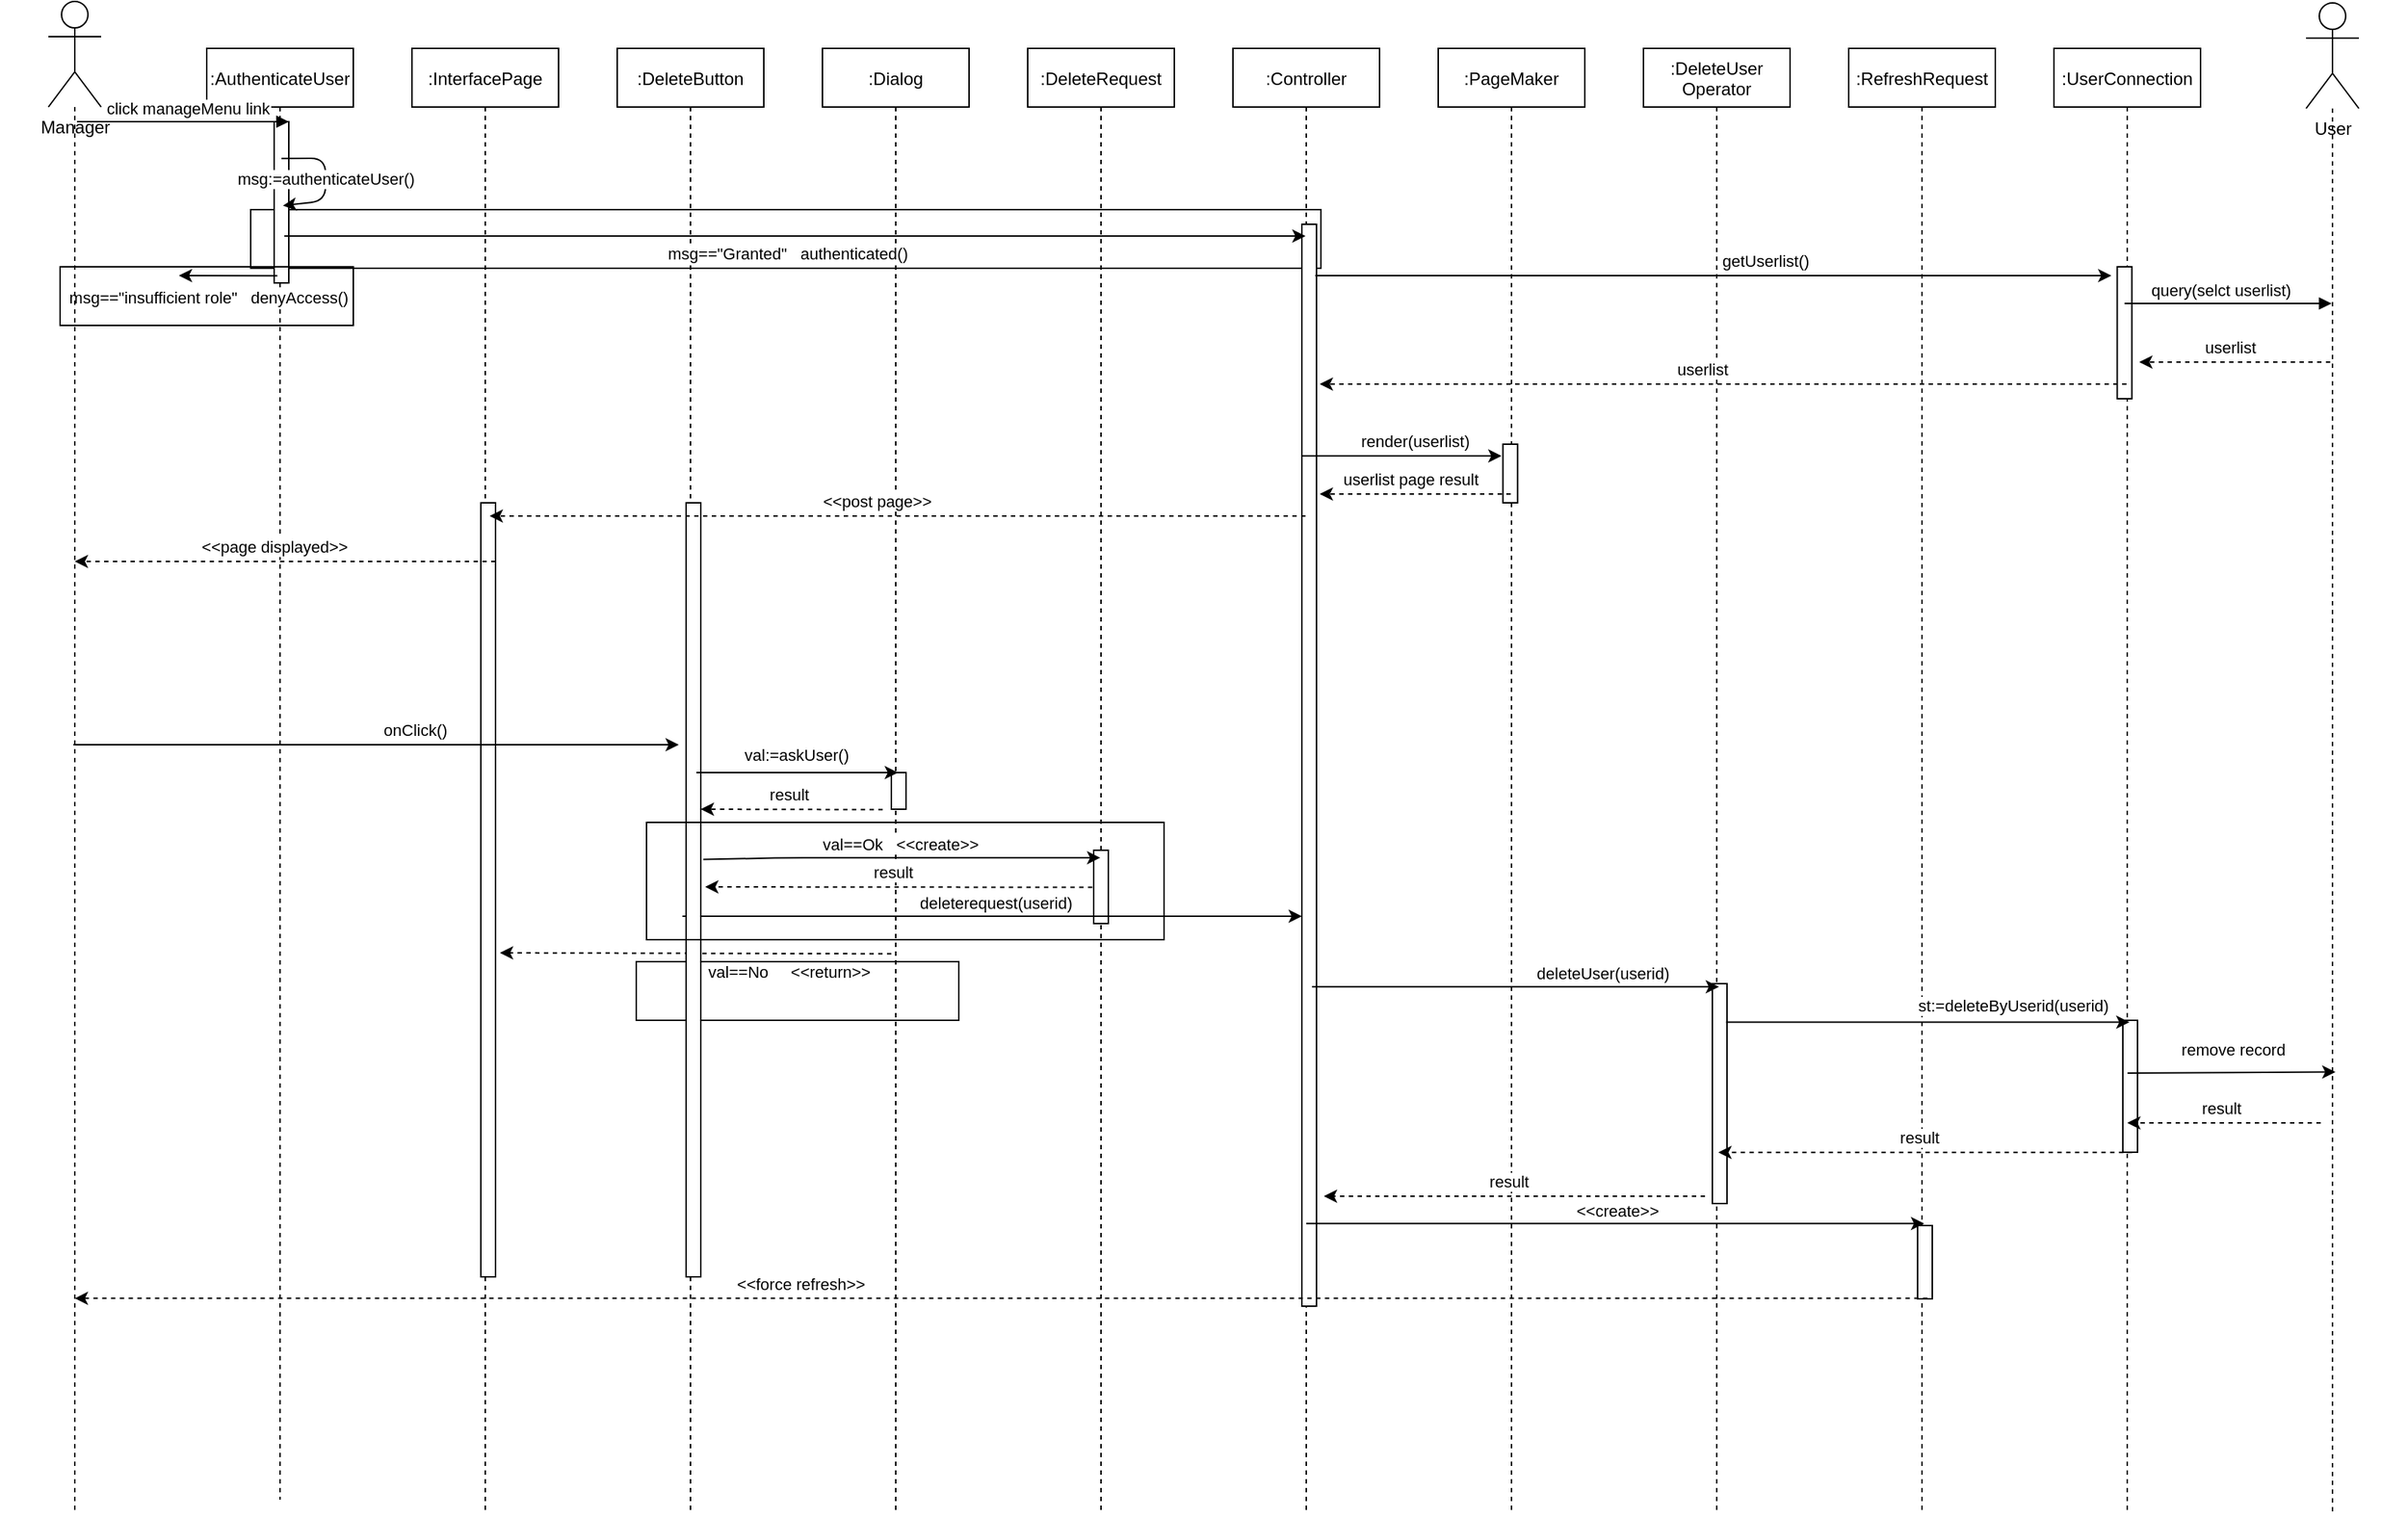 <mxfile version="14.6.11" type="device"><diagram id="dcSPaDjWzRR1n_7ZTCMm" name="Page-1"><mxGraphModel dx="2310" dy="-1591" grid="1" gridSize="10" guides="1" tooltips="1" connect="1" arrows="1" fold="1" page="1" pageScale="1" pageWidth="827" pageHeight="1169" math="0" shadow="0"><root><mxCell id="0"/><mxCell id="1" parent="0"/><mxCell id="VYcWTpT3UDFIjvI1LMfr-1" value=":AuthenticateUser" style="shape=umlLifeline;perimeter=lifelinePerimeter;container=1;collapsible=0;recursiveResize=0;rounded=0;shadow=0;strokeWidth=1;" parent="1" vertex="1"><mxGeometry x="117" y="2402" width="100" height="990" as="geometry"/></mxCell><mxCell id="VYcWTpT3UDFIjvI1LMfr-2" value=":Dialog" style="shape=umlLifeline;perimeter=lifelinePerimeter;container=1;collapsible=0;recursiveResize=0;rounded=0;shadow=0;strokeWidth=1;" parent="1" vertex="1"><mxGeometry x="537" y="2402" width="100" height="1000" as="geometry"/></mxCell><mxCell id="VYcWTpT3UDFIjvI1LMfr-3" value="" style="rounded=0;whiteSpace=wrap;html=1;fillColor=none;" parent="VYcWTpT3UDFIjvI1LMfr-2" vertex="1"><mxGeometry x="-390" y="110" width="730" height="40" as="geometry"/></mxCell><mxCell id="YcRJ_vc9ftXivFCjJJy2-13" value="" style="rounded=0;whiteSpace=wrap;html=1;fillColor=none;" parent="VYcWTpT3UDFIjvI1LMfr-2" vertex="1"><mxGeometry x="-127" y="623" width="220" height="40" as="geometry"/></mxCell><mxCell id="VYcWTpT3UDFIjvI1LMfr-4" value=":Controller" style="shape=umlLifeline;perimeter=lifelinePerimeter;container=1;collapsible=0;recursiveResize=0;rounded=0;shadow=0;strokeWidth=1;" parent="1" vertex="1"><mxGeometry x="817" y="2402" width="100" height="1000" as="geometry"/></mxCell><mxCell id="VYcWTpT3UDFIjvI1LMfr-5" value=":PageMaker" style="shape=umlLifeline;perimeter=lifelinePerimeter;container=1;collapsible=0;recursiveResize=0;rounded=0;shadow=0;strokeWidth=1;" parent="1" vertex="1"><mxGeometry x="957" y="2402" width="100" height="1000" as="geometry"/></mxCell><mxCell id="VYcWTpT3UDFIjvI1LMfr-7" value=":DeleteUser&#10;Operator" style="shape=umlLifeline;perimeter=lifelinePerimeter;container=1;collapsible=0;recursiveResize=0;rounded=0;shadow=0;strokeWidth=1;" parent="1" vertex="1"><mxGeometry x="1097" y="2402" width="100" height="1000" as="geometry"/></mxCell><mxCell id="VYcWTpT3UDFIjvI1LMfr-8" value=":RefreshRequest" style="shape=umlLifeline;perimeter=lifelinePerimeter;container=1;collapsible=0;recursiveResize=0;rounded=0;shadow=0;strokeWidth=1;" parent="1" vertex="1"><mxGeometry x="1237" y="2402" width="100" height="1000" as="geometry"/></mxCell><mxCell id="VYcWTpT3UDFIjvI1LMfr-9" value=":InterfacePage" style="shape=umlLifeline;perimeter=lifelinePerimeter;container=1;collapsible=0;recursiveResize=0;rounded=0;shadow=0;strokeWidth=1;" parent="1" vertex="1"><mxGeometry x="257" y="2402" width="100" height="1000" as="geometry"/></mxCell><mxCell id="VYcWTpT3UDFIjvI1LMfr-10" value=":UserConnection" style="shape=umlLifeline;perimeter=lifelinePerimeter;container=1;collapsible=0;recursiveResize=0;rounded=0;shadow=0;strokeWidth=1;" parent="1" vertex="1"><mxGeometry x="1377" y="2402" width="100" height="1000" as="geometry"/></mxCell><mxCell id="VYcWTpT3UDFIjvI1LMfr-12" value=":DeleteRequest" style="shape=umlLifeline;perimeter=lifelinePerimeter;container=1;collapsible=0;recursiveResize=0;rounded=0;shadow=0;strokeWidth=1;" parent="1" vertex="1"><mxGeometry x="677" y="2402" width="100" height="1000" as="geometry"/></mxCell><mxCell id="VYcWTpT3UDFIjvI1LMfr-21" value="" style="points=[];perimeter=orthogonalPerimeter;rounded=0;shadow=0;strokeWidth=1;direction=west;" parent="VYcWTpT3UDFIjvI1LMfr-12" vertex="1"><mxGeometry x="45" y="547" width="10" height="50" as="geometry"/></mxCell><mxCell id="VYcWTpT3UDFIjvI1LMfr-13" value=":DeleteButton" style="shape=umlLifeline;perimeter=lifelinePerimeter;container=1;collapsible=0;recursiveResize=0;rounded=0;shadow=0;strokeWidth=1;" parent="1" vertex="1"><mxGeometry x="397" y="2402" width="100" height="1000" as="geometry"/></mxCell><mxCell id="VYcWTpT3UDFIjvI1LMfr-14" value="" style="points=[];perimeter=orthogonalPerimeter;rounded=0;shadow=0;strokeWidth=1;" parent="1" vertex="1"><mxGeometry x="163" y="2452" width="10" height="110" as="geometry"/></mxCell><mxCell id="VYcWTpT3UDFIjvI1LMfr-15" value="" style="points=[];perimeter=orthogonalPerimeter;rounded=0;shadow=0;strokeWidth=1;" parent="1" vertex="1"><mxGeometry x="584" y="2896" width="10" height="25" as="geometry"/></mxCell><mxCell id="VYcWTpT3UDFIjvI1LMfr-16" value="" style="points=[];perimeter=orthogonalPerimeter;rounded=0;shadow=0;strokeWidth=1;" parent="1" vertex="1"><mxGeometry x="864" y="2522" width="10" height="738" as="geometry"/></mxCell><mxCell id="VYcWTpT3UDFIjvI1LMfr-17" value="" style="points=[];perimeter=orthogonalPerimeter;rounded=0;shadow=0;strokeWidth=1;" parent="1" vertex="1"><mxGeometry x="1144" y="3040" width="10" height="150" as="geometry"/></mxCell><mxCell id="VYcWTpT3UDFIjvI1LMfr-18" value="" style="points=[];perimeter=orthogonalPerimeter;rounded=0;shadow=0;strokeWidth=1;" parent="1" vertex="1"><mxGeometry x="1284" y="3205" width="10" height="50" as="geometry"/></mxCell><mxCell id="VYcWTpT3UDFIjvI1LMfr-19" value="" style="points=[];perimeter=orthogonalPerimeter;rounded=0;shadow=0;strokeWidth=1;" parent="1" vertex="1"><mxGeometry x="304" y="2712" width="10" height="528" as="geometry"/></mxCell><mxCell id="VYcWTpT3UDFIjvI1LMfr-20" value="" style="points=[];perimeter=orthogonalPerimeter;rounded=0;shadow=0;strokeWidth=1;" parent="1" vertex="1"><mxGeometry x="1424" y="3065" width="10" height="90" as="geometry"/></mxCell><mxCell id="VYcWTpT3UDFIjvI1LMfr-22" value="msg:=authenticateUser()" style="endArrow=classic;html=1;exitX=0.5;exitY=0.151;exitDx=0;exitDy=0;exitPerimeter=0;entryX=0.51;entryY=0.202;entryDx=0;entryDy=0;entryPerimeter=0;" parent="1" edge="1"><mxGeometry width="50" height="50" relative="1" as="geometry"><mxPoint x="168" y="2477.13" as="sourcePoint"/><mxPoint x="169" y="2509.26" as="targetPoint"/><Array as="points"><mxPoint x="198" y="2477"/><mxPoint x="198" y="2506"/></Array></mxGeometry></mxCell><mxCell id="VYcWTpT3UDFIjvI1LMfr-23" value="msg==&quot;insufficient role&quot;&amp;nbsp; &amp;nbsp;denyAccess()" style="endArrow=classic;html=1;exitX=0.472;exitY=0.278;exitDx=0;exitDy=0;exitPerimeter=0;" parent="1" edge="1"><mxGeometry x="0.404" y="15" width="50" height="50" relative="1" as="geometry"><mxPoint x="165.2" y="2557.14" as="sourcePoint"/><mxPoint x="98" y="2557.0" as="targetPoint"/><mxPoint as="offset"/></mxGeometry></mxCell><mxCell id="VYcWTpT3UDFIjvI1LMfr-24" value="msg==&quot;Granted&quot;&amp;nbsp; &amp;nbsp;authenticated()" style="endArrow=classic;html=1;exitX=0.519;exitY=0.235;exitDx=0;exitDy=0;exitPerimeter=0;" parent="1" target="VYcWTpT3UDFIjvI1LMfr-4" edge="1"><mxGeometry x="-0.015" y="-12" width="50" height="50" relative="1" as="geometry"><mxPoint x="169.9" y="2530.05" as="sourcePoint"/><mxPoint x="308" y="2529" as="targetPoint"/><mxPoint as="offset"/></mxGeometry></mxCell><mxCell id="VYcWTpT3UDFIjvI1LMfr-25" value="onClick()" style="endArrow=classic;html=1;" parent="1" edge="1"><mxGeometry x="0.129" y="10" width="50" height="50" relative="1" as="geometry"><mxPoint x="26.071" y="2877" as="sourcePoint"/><mxPoint x="439" y="2877" as="targetPoint"/><mxPoint as="offset"/></mxGeometry></mxCell><mxCell id="VYcWTpT3UDFIjvI1LMfr-26" value="val==Ok&amp;nbsp; &amp;nbsp;&amp;lt;&amp;lt;create&amp;gt;&amp;gt;" style="endArrow=classic;html=1;exitX=0.515;exitY=0.332;exitDx=0;exitDy=0;exitPerimeter=0;" parent="1" edge="1"><mxGeometry x="-0.008" y="9" width="50" height="50" relative="1" as="geometry"><mxPoint x="455.7" y="2955.26" as="sourcePoint"/><mxPoint x="726.5" y="2954.1" as="targetPoint"/><Array as="points"><mxPoint x="514.2" y="2954.1"/></Array><mxPoint as="offset"/></mxGeometry></mxCell><mxCell id="VYcWTpT3UDFIjvI1LMfr-27" value="val==No&amp;nbsp; &amp;nbsp; &amp;nbsp;&amp;lt;&amp;lt;return&amp;gt;&amp;gt;" style="endArrow=classic;html=1;exitX=0.529;exitY=0.377;exitDx=0;exitDy=0;exitPerimeter=0;dashed=1;" parent="1" edge="1"><mxGeometry x="-0.479" y="13" width="50" height="50" relative="1" as="geometry"><mxPoint x="584.0" y="3019.63" as="sourcePoint"/><mxPoint x="317" y="3019" as="targetPoint"/><mxPoint as="offset"/></mxGeometry></mxCell><mxCell id="VYcWTpT3UDFIjvI1LMfr-28" value="deleterequest(userid)" style="endArrow=classic;html=1;" parent="1" edge="1"><mxGeometry x="0.011" y="9" width="50" height="50" relative="1" as="geometry"><mxPoint x="441.471" y="2994" as="sourcePoint"/><mxPoint x="864" y="2994" as="targetPoint"/><mxPoint as="offset"/></mxGeometry></mxCell><mxCell id="VYcWTpT3UDFIjvI1LMfr-29" value="deleteUser(userid)" style="endArrow=classic;html=1;exitX=0.519;exitY=0.459;exitDx=0;exitDy=0;exitPerimeter=0;" parent="1" edge="1"><mxGeometry x="0.427" y="9" width="50" height="50" relative="1" as="geometry"><mxPoint x="870.9" y="3042.17" as="sourcePoint"/><mxPoint x="1148.5" y="3042.17" as="targetPoint"/><mxPoint as="offset"/></mxGeometry></mxCell><mxCell id="VYcWTpT3UDFIjvI1LMfr-30" value="st:=deleteByUserid(userid)" style="endArrow=classic;html=1;exitX=0.543;exitY=0.51;exitDx=0;exitDy=0;exitPerimeter=0;" parent="1" edge="1"><mxGeometry x="0.422" y="11" width="50" height="50" relative="1" as="geometry"><mxPoint x="1153.3" y="3066.3" as="sourcePoint"/><mxPoint x="1428.5" y="3066.3" as="targetPoint"/><mxPoint as="offset"/></mxGeometry></mxCell><mxCell id="VYcWTpT3UDFIjvI1LMfr-31" value="remove record" style="endArrow=classic;html=1;exitX=0.482;exitY=0.565;exitDx=0;exitDy=0;exitPerimeter=0;" parent="1" edge="1"><mxGeometry x="0.014" y="16" width="50" height="50" relative="1" as="geometry"><mxPoint x="1427.2" y="3100.95" as="sourcePoint"/><mxPoint x="1569" y="3100.238" as="targetPoint"/><mxPoint as="offset"/></mxGeometry></mxCell><mxCell id="VYcWTpT3UDFIjvI1LMfr-32" value="result" style="endArrow=classic;html=1;dashed=1;exitX=0.513;exitY=0.651;exitDx=0;exitDy=0;exitPerimeter=0;" parent="1" edge="1"><mxGeometry x="0.023" y="-10" width="50" height="50" relative="1" as="geometry"><mxPoint x="1430.3" y="3155.13" as="sourcePoint"/><mxPoint x="1148.071" y="3155.13" as="targetPoint"/><mxPoint x="-1" as="offset"/></mxGeometry></mxCell><mxCell id="VYcWTpT3UDFIjvI1LMfr-33" value="&amp;lt;&amp;lt;create&amp;gt;&amp;gt;" style="endArrow=classic;html=1;" parent="1" source="VYcWTpT3UDFIjvI1LMfr-4" edge="1"><mxGeometry x="0.006" y="9" width="50" height="50" relative="1" as="geometry"><mxPoint x="1148.6" y="3203.64" as="sourcePoint"/><mxPoint x="1288.5" y="3203.64" as="targetPoint"/><mxPoint as="offset"/></mxGeometry></mxCell><mxCell id="VYcWTpT3UDFIjvI1LMfr-34" value="" style="points=[];perimeter=orthogonalPerimeter;rounded=0;shadow=0;strokeWidth=1;" parent="1" vertex="1"><mxGeometry x="444" y="2712" width="10" height="528" as="geometry"/></mxCell><mxCell id="VYcWTpT3UDFIjvI1LMfr-35" value="val:=askUser()" style="endArrow=classic;html=1;" parent="1" edge="1"><mxGeometry x="-0.009" y="12" width="50" height="50" relative="1" as="geometry"><mxPoint x="451" y="2896" as="sourcePoint"/><mxPoint x="588.5" y="2896" as="targetPoint"/><Array as="points"><mxPoint x="529" y="2896"/></Array><mxPoint as="offset"/></mxGeometry></mxCell><mxCell id="VYcWTpT3UDFIjvI1LMfr-36" value="&amp;lt;&amp;lt;force refresh&amp;gt;&amp;gt;" style="endArrow=classic;html=1;exitX=0.517;exitY=0.809;exitDx=0;exitDy=0;exitPerimeter=0;dashed=1;" parent="1" target="VYcWTpT3UDFIjvI1LMfr-43" edge="1"><mxGeometry x="0.216" y="-10" width="50" height="50" relative="1" as="geometry"><mxPoint x="1290.7" y="3254.67" as="sourcePoint"/><mxPoint x="1008.071" y="3254.67" as="targetPoint"/><mxPoint as="offset"/></mxGeometry></mxCell><mxCell id="VYcWTpT3UDFIjvI1LMfr-37" value="" style="rounded=0;whiteSpace=wrap;html=1;fillColor=none;" parent="1" vertex="1"><mxGeometry x="17" y="2551" width="200" height="40" as="geometry"/></mxCell><mxCell id="VYcWTpT3UDFIjvI1LMfr-40" value="result" style="endArrow=classic;html=1;dashed=1;" parent="1" edge="1"><mxGeometry x="0.023" y="-10" width="50" height="50" relative="1" as="geometry"><mxPoint x="1139.0" y="3185" as="sourcePoint"/><mxPoint x="879.0" y="3185" as="targetPoint"/><mxPoint x="-1" as="offset"/></mxGeometry></mxCell><mxCell id="VYcWTpT3UDFIjvI1LMfr-41" value="result" style="endArrow=classic;html=1;dashed=1;" parent="1" edge="1"><mxGeometry x="0.023" y="-10" width="50" height="50" relative="1" as="geometry"><mxPoint x="1559" y="3135" as="sourcePoint"/><mxPoint x="1427" y="3135" as="targetPoint"/><mxPoint x="-1" as="offset"/></mxGeometry></mxCell><mxCell id="VYcWTpT3UDFIjvI1LMfr-42" value="Manager" style="shape=umlActor;verticalLabelPosition=bottom;verticalAlign=top;html=1;outlineConnect=0;" parent="1" vertex="1"><mxGeometry x="9" y="2370" width="36" height="72" as="geometry"/></mxCell><mxCell id="VYcWTpT3UDFIjvI1LMfr-43" value="" style="shape=umlLifeline;perimeter=lifelinePerimeter;container=1;collapsible=0;recursiveResize=0;rounded=0;shadow=0;strokeWidth=1;size=0;" parent="1" vertex="1"><mxGeometry x="-23" y="2442" width="100" height="960" as="geometry"/></mxCell><mxCell id="VYcWTpT3UDFIjvI1LMfr-44" value="User" style="shape=umlActor;verticalLabelPosition=bottom;verticalAlign=top;html=1;outlineConnect=0;" parent="1" vertex="1"><mxGeometry x="1549" y="2371" width="36" height="72" as="geometry"/></mxCell><mxCell id="VYcWTpT3UDFIjvI1LMfr-45" value="" style="shape=umlLifeline;perimeter=lifelinePerimeter;container=1;collapsible=0;recursiveResize=0;rounded=0;shadow=0;strokeWidth=1;size=0;" parent="1" vertex="1"><mxGeometry x="1517" y="2443" width="100" height="960" as="geometry"/></mxCell><mxCell id="VYcWTpT3UDFIjvI1LMfr-46" value="click manageMenu link" style="verticalAlign=bottom;endArrow=block;shadow=0;strokeWidth=1;" parent="1" edge="1"><mxGeometry x="0.053" relative="1" as="geometry"><mxPoint x="28.5" y="2452.0" as="sourcePoint"/><mxPoint x="173" y="2452.0" as="targetPoint"/><mxPoint as="offset"/></mxGeometry></mxCell><mxCell id="VYcWTpT3UDFIjvI1LMfr-52" value="&amp;lt;&amp;lt;page displayed&amp;gt;&amp;gt;" style="endArrow=classic;html=1;exitX=0.517;exitY=0.809;exitDx=0;exitDy=0;exitPerimeter=0;dashed=1;" parent="1" edge="1"><mxGeometry x="0.052" y="-10" width="50" height="50" relative="1" as="geometry"><mxPoint x="314.0" y="2752.0" as="sourcePoint"/><mxPoint x="27" y="2752.0" as="targetPoint"/><mxPoint as="offset"/></mxGeometry></mxCell><mxCell id="VYcWTpT3UDFIjvI1LMfr-53" value="&amp;lt;&amp;lt;post page&amp;gt;&amp;gt;" style="endArrow=classic;html=1;dashed=1;startArrow=none;" parent="1" source="VYcWTpT3UDFIjvI1LMfr-4" edge="1"><mxGeometry x="0.052" y="-10" width="50" height="50" relative="1" as="geometry"><mxPoint x="677.06" y="2720.9" as="sourcePoint"/><mxPoint x="310" y="2721" as="targetPoint"/><mxPoint as="offset"/></mxGeometry></mxCell><mxCell id="VYcWTpT3UDFIjvI1LMfr-58" value="" style="points=[];perimeter=orthogonalPerimeter;rounded=0;shadow=0;strokeWidth=1;" parent="1" vertex="1"><mxGeometry x="1001.17" y="2672" width="10" height="40" as="geometry"/></mxCell><mxCell id="VYcWTpT3UDFIjvI1LMfr-59" value="" style="points=[];perimeter=orthogonalPerimeter;rounded=0;shadow=0;strokeWidth=1;" parent="1" vertex="1"><mxGeometry x="1420.17" y="2551" width="10" height="90" as="geometry"/></mxCell><mxCell id="VYcWTpT3UDFIjvI1LMfr-60" value="query(selct userlist)" style="verticalAlign=bottom;endArrow=block;shadow=0;strokeWidth=1;" parent="1" edge="1"><mxGeometry x="-0.063" relative="1" as="geometry"><mxPoint x="1425.17" y="2576" as="sourcePoint"/><mxPoint x="1566.34" y="2576" as="targetPoint"/><Array as="points"/><mxPoint as="offset"/></mxGeometry></mxCell><mxCell id="VYcWTpT3UDFIjvI1LMfr-61" value="userlist" style="endArrow=classic;html=1;exitX=0.517;exitY=0.809;exitDx=0;exitDy=0;exitPerimeter=0;dashed=1;" parent="1" edge="1"><mxGeometry x="0.052" y="-10" width="50" height="50" relative="1" as="geometry"><mxPoint x="1565.48" y="2616" as="sourcePoint"/><mxPoint x="1435.17" y="2616" as="targetPoint"/><mxPoint as="offset"/></mxGeometry></mxCell><mxCell id="VYcWTpT3UDFIjvI1LMfr-62" value="render(userlist)" style="endArrow=classic;html=1;" parent="1" edge="1"><mxGeometry x="0.129" y="10" width="50" height="50" relative="1" as="geometry"><mxPoint x="864.003" y="2680" as="sourcePoint"/><mxPoint x="1000.17" y="2680" as="targetPoint"/><mxPoint as="offset"/></mxGeometry></mxCell><mxCell id="VYcWTpT3UDFIjvI1LMfr-63" value="getUserlist()" style="endArrow=classic;html=1;" parent="1" edge="1"><mxGeometry x="0.129" y="10" width="50" height="50" relative="1" as="geometry"><mxPoint x="873.17" y="2557" as="sourcePoint"/><mxPoint x="1416.17" y="2557" as="targetPoint"/><mxPoint as="offset"/></mxGeometry></mxCell><mxCell id="VYcWTpT3UDFIjvI1LMfr-64" value="userlist" style="endArrow=classic;html=1;exitX=0.517;exitY=0.809;exitDx=0;exitDy=0;exitPerimeter=0;dashed=1;" parent="1" edge="1"><mxGeometry x="0.052" y="-10" width="50" height="50" relative="1" as="geometry"><mxPoint x="1426.48" y="2631" as="sourcePoint"/><mxPoint x="876.17" y="2631" as="targetPoint"/><mxPoint as="offset"/></mxGeometry></mxCell><mxCell id="VYcWTpT3UDFIjvI1LMfr-65" value="userlist page result" style="endArrow=classic;html=1;exitX=0.517;exitY=0.809;exitDx=0;exitDy=0;exitPerimeter=0;dashed=1;" parent="1" edge="1"><mxGeometry x="0.052" y="-10" width="50" height="50" relative="1" as="geometry"><mxPoint x="1006.48" y="2706" as="sourcePoint"/><mxPoint x="876.17" y="2706" as="targetPoint"/><mxPoint as="offset"/></mxGeometry></mxCell><mxCell id="YcRJ_vc9ftXivFCjJJy2-1" value="result" style="endArrow=classic;html=1;dashed=1;exitX=0.513;exitY=0.651;exitDx=0;exitDy=0;exitPerimeter=0;" parent="1" edge="1"><mxGeometry x="0.023" y="-10" width="50" height="50" relative="1" as="geometry"><mxPoint x="721.11" y="2974.29" as="sourcePoint"/><mxPoint x="457" y="2974" as="targetPoint"/><mxPoint x="-1" as="offset"/></mxGeometry></mxCell><mxCell id="YcRJ_vc9ftXivFCjJJy2-2" value="result" style="endArrow=classic;html=1;dashed=1;exitX=0.513;exitY=0.651;exitDx=0;exitDy=0;exitPerimeter=0;" parent="1" edge="1"><mxGeometry x="0.023" y="-10" width="50" height="50" relative="1" as="geometry"><mxPoint x="578.11" y="2921.29" as="sourcePoint"/><mxPoint x="454" y="2921" as="targetPoint"/><mxPoint x="-1" as="offset"/></mxGeometry></mxCell><mxCell id="YcRJ_vc9ftXivFCjJJy2-8" value="" style="rounded=0;whiteSpace=wrap;html=1;fillColor=none;" parent="1" vertex="1"><mxGeometry x="417" y="2930" width="353" height="80" as="geometry"/></mxCell></root></mxGraphModel></diagram></mxfile>